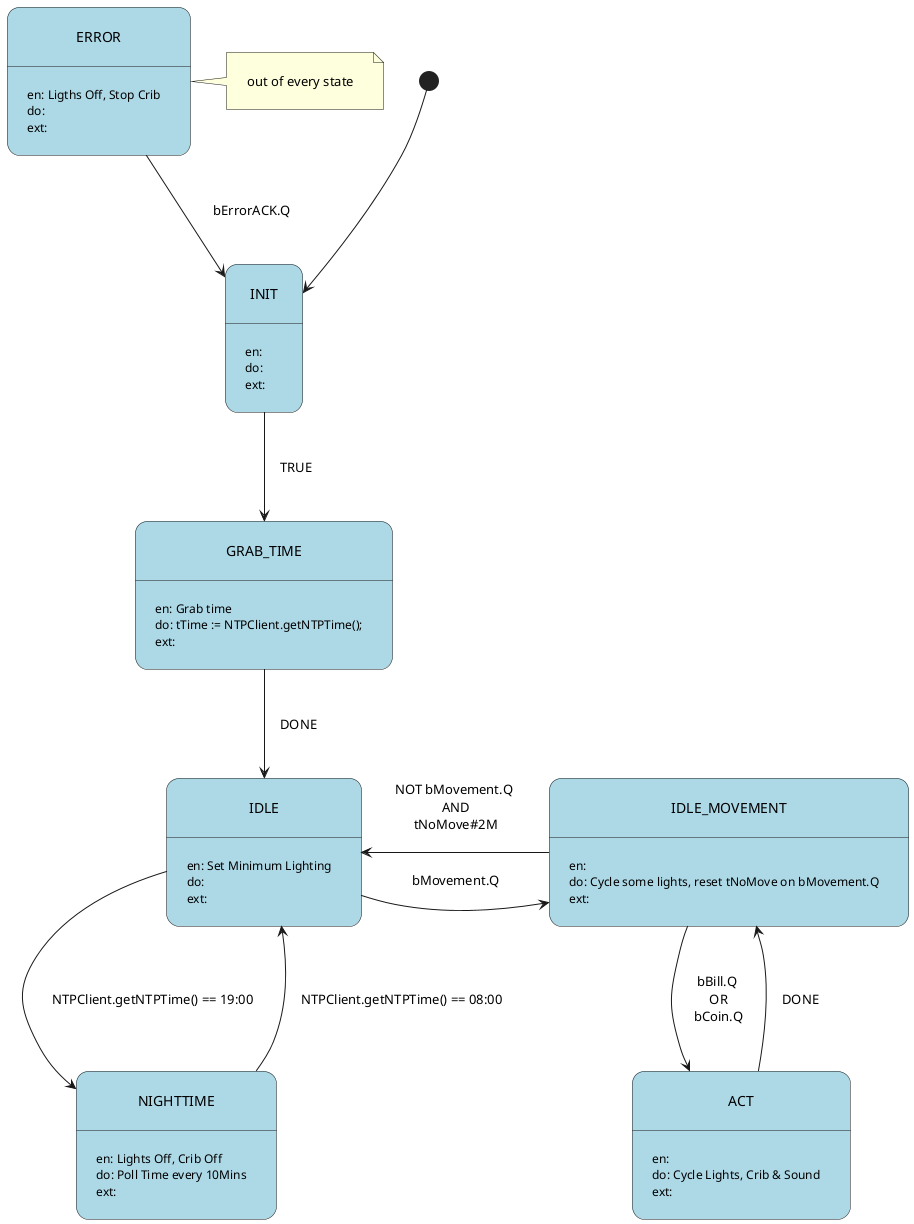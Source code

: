 @startuml

skinparam padding 15
skinparam state {
    backgroundColor LightBlue
    borderWidth 5
    padding 20
}

[*] --> INIT

state INIT
INIT : en:
INIT : do:
INIT : ext:

INIT --> GRAB_TIME : TRUE

GRAB_TIME -down-> IDLE : DONE

state IDLE
IDLE : en: Set Minimum Lighting
IDLE : do:
IDLE : ext:

IDLE -right-> IDLE_MOVEMENT : bMovement.Q
IDLE -down-> NIGHTTIME : NTPClient.getNTPTime() == 19:00

state GRAB_TIME
GRAB_TIME : en: Grab time
GRAB_TIME : do: tTime := NTPClient.getNTPTime();
GRAB_TIME : ext:

state IDLE_MOVEMENT
IDLE_MOVEMENT : en:
IDLE_MOVEMENT : do: Cycle some lights, reset tNoMove on bMovement.Q
IDLE_MOVEMENT : ext:

IDLE_MOVEMENT -left-> IDLE : NOT bMovement.Q \nAND\ntNoMove#2M
IDLE_MOVEMENT -right-> ACT : bBill.Q \nOR\nbCoin.Q

state NIGHTTIME
NIGHTTIME : en: Lights Off, Crib Off
NIGHTTIME : do: Poll Time every 10Mins
NIGHTTIME : ext:

NIGHTTIME --> IDLE : NTPClient.getNTPTime() == 08:00

state ACT
ACT : en: 
ACT : do: Cycle Lights, Crib & Sound
ACT : ext:

ACT --> IDLE_MOVEMENT : DONE

state ERROR
ERROR : en: Ligths Off, Stop Crib
ERROR : do:
ERROR : ext:

ERROR --> INIT : bErrorACK.Q

note right of ERROR
  out of every state
end note
@enduml
